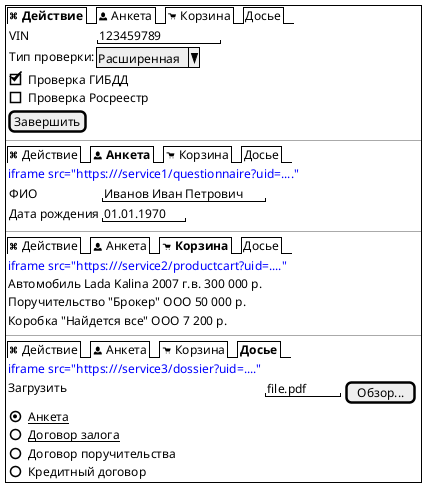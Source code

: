 @startsalt
{+
{
{/ <b><&command> Действие | <&person> Анкета | <&cart> Корзина | Досье  }
{
{ VIN | "123459789      "
Тип проверки: | ^Расширенная^ }
[X] Проверка ГИБДД
[ ] Проверка Росреестр
}
[Завершить]
}

--
{
{/ <&command> Действие | <b><&person> Анкета | <&cart> Корзина | Досье  }
{
 <color:Blue>iframe src="https:///service1/questionnaire?uid=...."
{ ФИО | "Иванов Иван Петрович"
Дата рождения | "01.01.1970" }
}
}


--
{
{/ <&command> Действие | <&person> Анкета | <b><&cart> Корзина | Досье  }
{
 <color:Blue>iframe src="https:///service2/productcart?uid=...."
Автомобиль Lada Kalina 2007 г.в. 300 000 р.
Поручительство "Брокер" ООО 50 000 р.
Коробка "Найдется все" ООО 7 200 р.}
}


--
{
{/ <&command> Действие | <&person> Анкета | <&cart> Корзина | <b>Досье  }
{
 <color:Blue>iframe src="https:///service3/dossier?uid=...."

Загрузить { "file.pdf " | [Обзор...] }
(X) __Анкета__
() __Договор залога__
() Договор поручительства
() Кредитный договор
}
}


}




@endsalt
